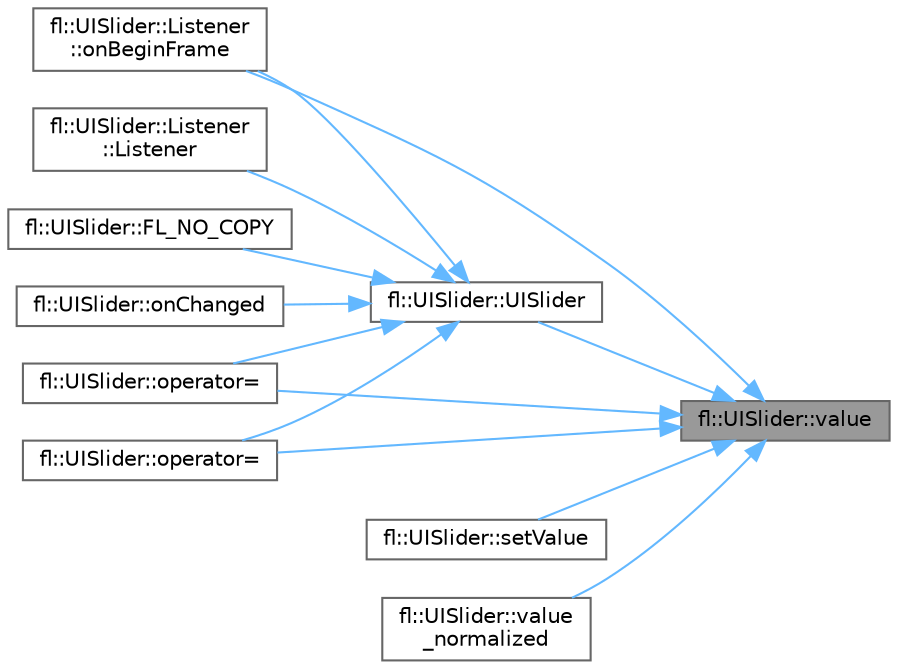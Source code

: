 digraph "fl::UISlider::value"
{
 // INTERACTIVE_SVG=YES
 // LATEX_PDF_SIZE
  bgcolor="transparent";
  edge [fontname=Helvetica,fontsize=10,labelfontname=Helvetica,labelfontsize=10];
  node [fontname=Helvetica,fontsize=10,shape=box,height=0.2,width=0.4];
  rankdir="RL";
  Node1 [id="Node000001",label="fl::UISlider::value",height=0.2,width=0.4,color="gray40", fillcolor="grey60", style="filled", fontcolor="black",tooltip=" "];
  Node1 -> Node2 [id="edge1_Node000001_Node000002",dir="back",color="steelblue1",style="solid",tooltip=" "];
  Node2 [id="Node000002",label="fl::UISlider::UISlider",height=0.2,width=0.4,color="grey40", fillcolor="white", style="filled",URL="$dd/d47/classfl_1_1_u_i_slider_a3fa7147a83e2c1afeeb3f3adde98030b.html#a3fa7147a83e2c1afeeb3f3adde98030b",tooltip=" "];
  Node2 -> Node3 [id="edge2_Node000002_Node000003",dir="back",color="steelblue1",style="solid",tooltip=" "];
  Node3 [id="Node000003",label="fl::UISlider::Listener\l::Listener",height=0.2,width=0.4,color="grey40", fillcolor="white", style="filled",URL="$da/df8/structfl_1_1_u_i_slider_1_1_listener_ac1fae271e401720ded2a853bcaac4b66.html#ac1fae271e401720ded2a853bcaac4b66",tooltip=" "];
  Node2 -> Node4 [id="edge3_Node000002_Node000004",dir="back",color="steelblue1",style="solid",tooltip=" "];
  Node4 [id="Node000004",label="fl::UISlider::FL_NO_COPY",height=0.2,width=0.4,color="grey40", fillcolor="white", style="filled",URL="$dd/d47/classfl_1_1_u_i_slider_a92ce707160af7db837a01ffc56ab7065.html#a92ce707160af7db837a01ffc56ab7065",tooltip=" "];
  Node2 -> Node5 [id="edge4_Node000002_Node000005",dir="back",color="steelblue1",style="solid",tooltip=" "];
  Node5 [id="Node000005",label="fl::UISlider::Listener\l::onBeginFrame",height=0.2,width=0.4,color="grey40", fillcolor="white", style="filled",URL="$da/df8/structfl_1_1_u_i_slider_1_1_listener_a51981d374082e941fa9385c017d68f7c.html#a51981d374082e941fa9385c017d68f7c",tooltip=" "];
  Node2 -> Node6 [id="edge5_Node000002_Node000006",dir="back",color="steelblue1",style="solid",tooltip=" "];
  Node6 [id="Node000006",label="fl::UISlider::onChanged",height=0.2,width=0.4,color="grey40", fillcolor="white", style="filled",URL="$dd/d47/classfl_1_1_u_i_slider_afbfae688a13e0d8e6826622b13bc363c.html#afbfae688a13e0d8e6826622b13bc363c",tooltip=" "];
  Node2 -> Node7 [id="edge6_Node000002_Node000007",dir="back",color="steelblue1",style="solid",tooltip=" "];
  Node7 [id="Node000007",label="fl::UISlider::operator=",height=0.2,width=0.4,color="grey40", fillcolor="white", style="filled",URL="$dd/d47/classfl_1_1_u_i_slider_af277d7787e3c8af51c5c415ff700701a.html#af277d7787e3c8af51c5c415ff700701a",tooltip=" "];
  Node2 -> Node8 [id="edge7_Node000002_Node000008",dir="back",color="steelblue1",style="solid",tooltip=" "];
  Node8 [id="Node000008",label="fl::UISlider::operator=",height=0.2,width=0.4,color="grey40", fillcolor="white", style="filled",URL="$dd/d47/classfl_1_1_u_i_slider_a3d340e821bd1bc3a9ab5b86edba0b8a6.html#a3d340e821bd1bc3a9ab5b86edba0b8a6",tooltip=" "];
  Node1 -> Node5 [id="edge8_Node000001_Node000005",dir="back",color="steelblue1",style="solid",tooltip=" "];
  Node1 -> Node7 [id="edge9_Node000001_Node000007",dir="back",color="steelblue1",style="solid",tooltip=" "];
  Node1 -> Node8 [id="edge10_Node000001_Node000008",dir="back",color="steelblue1",style="solid",tooltip=" "];
  Node1 -> Node9 [id="edge11_Node000001_Node000009",dir="back",color="steelblue1",style="solid",tooltip=" "];
  Node9 [id="Node000009",label="fl::UISlider::setValue",height=0.2,width=0.4,color="grey40", fillcolor="white", style="filled",URL="$dd/d47/classfl_1_1_u_i_slider_aa9c9b1937aaa69f312affee87f192d9d.html#aa9c9b1937aaa69f312affee87f192d9d",tooltip=" "];
  Node1 -> Node10 [id="edge12_Node000001_Node000010",dir="back",color="steelblue1",style="solid",tooltip=" "];
  Node10 [id="Node000010",label="fl::UISlider::value\l_normalized",height=0.2,width=0.4,color="grey40", fillcolor="white", style="filled",URL="$dd/d47/classfl_1_1_u_i_slider_af3080baea698595d0df8fe2f8c3ad2f9.html#af3080baea698595d0df8fe2f8c3ad2f9",tooltip=" "];
}
